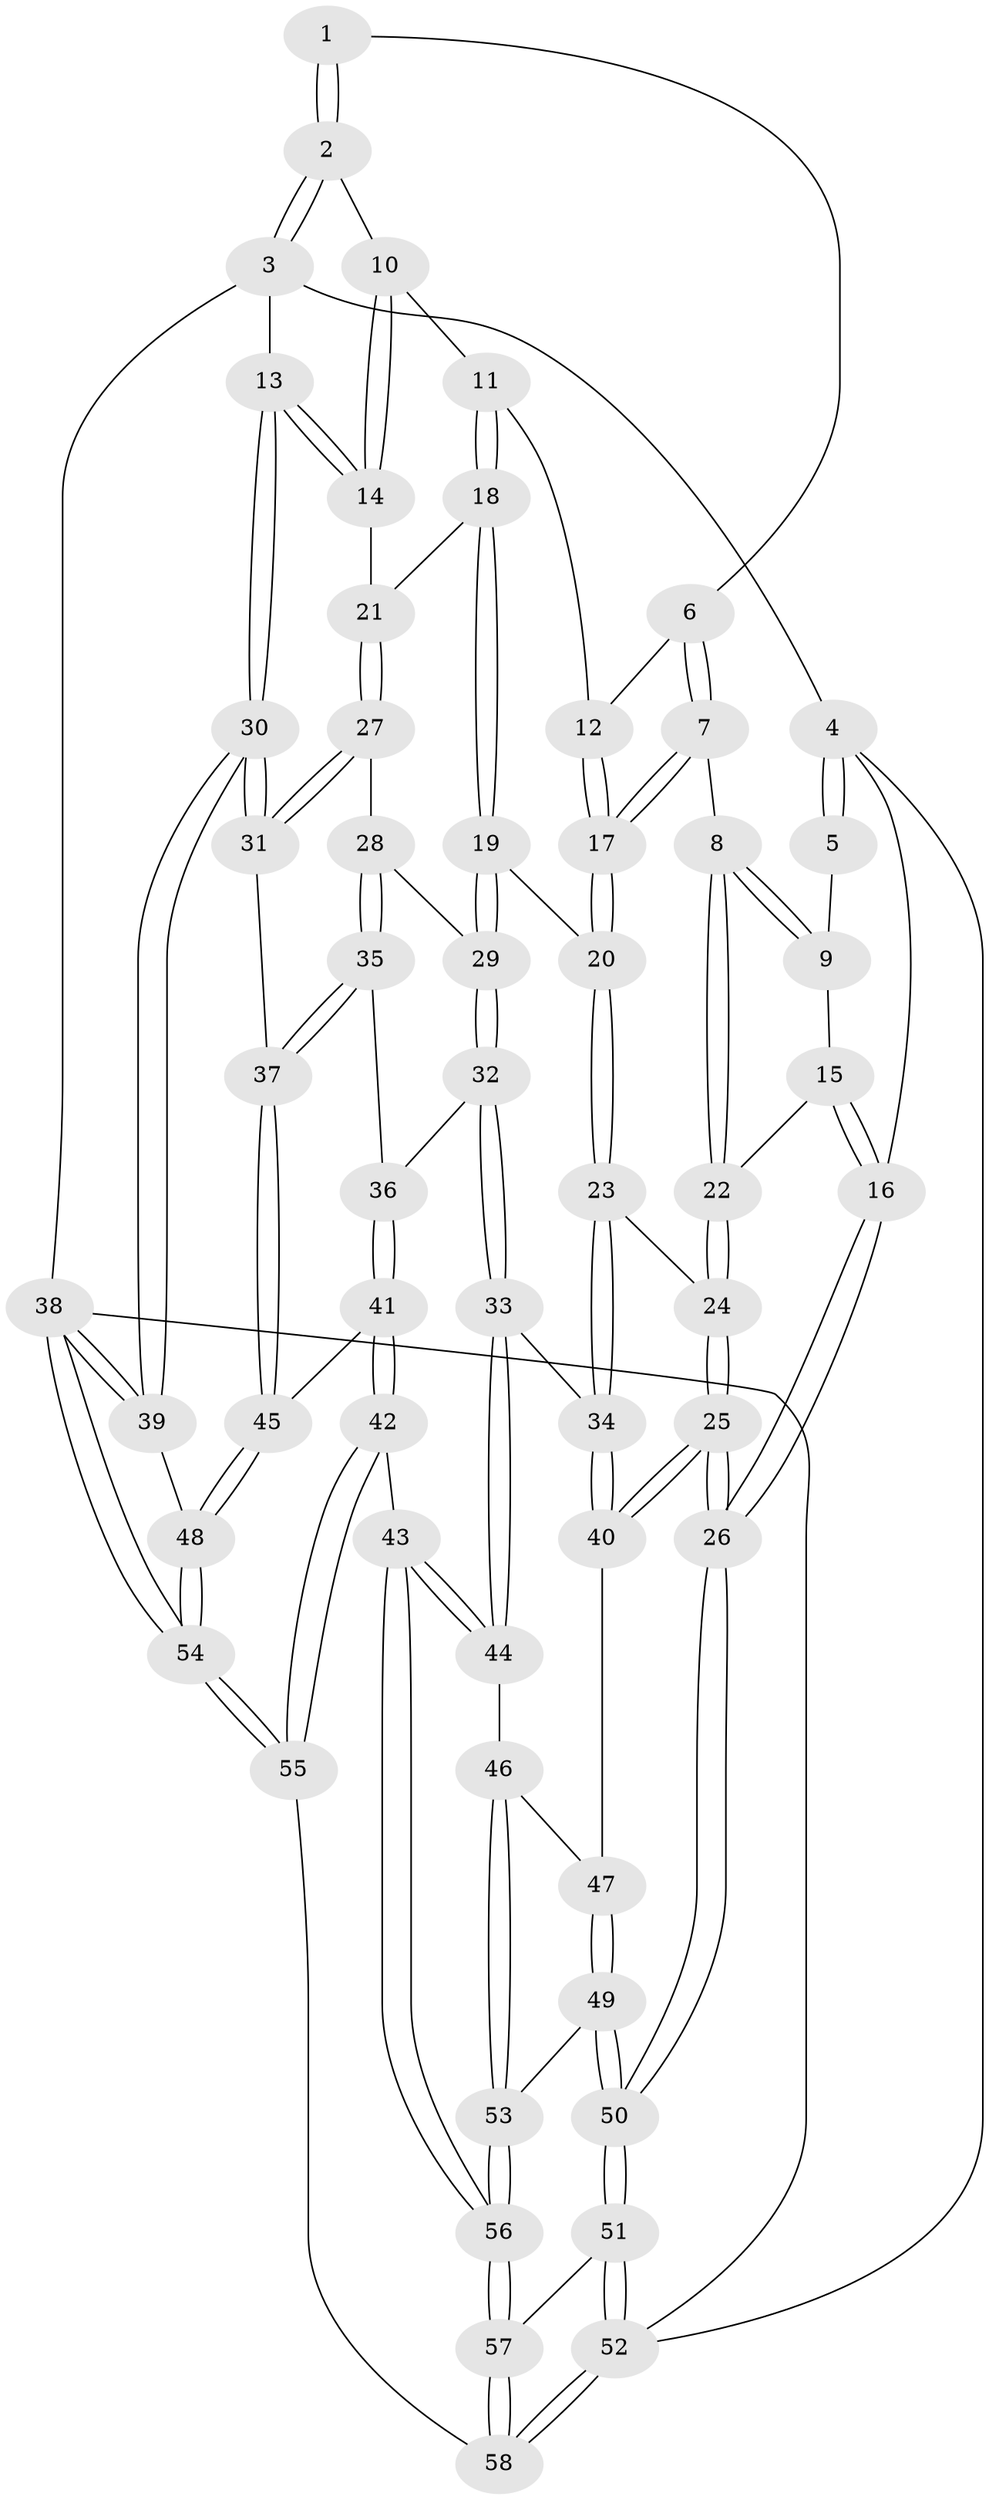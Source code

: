 // Generated by graph-tools (version 1.1) at 2025/38/03/09/25 02:38:22]
// undirected, 58 vertices, 142 edges
graph export_dot {
graph [start="1"]
  node [color=gray90,style=filled];
  1 [pos="+0.46366258783285225+0"];
  2 [pos="+0.8486239359800887+0"];
  3 [pos="+1+0"];
  4 [pos="+0+0"];
  5 [pos="+0.08628684506591379+0"];
  6 [pos="+0.45843440594542373+0"];
  7 [pos="+0.34755644419216614+0.1678769304419816"];
  8 [pos="+0.3332479236125194+0.1683861072336003"];
  9 [pos="+0.14366267885219852+0.012501883215013358"];
  10 [pos="+0.7512267622265687+0"];
  11 [pos="+0.6417996006271427+0.15680325789032928"];
  12 [pos="+0.5689665354909861+0.0942475983584716"];
  13 [pos="+1+0.23760984384789718"];
  14 [pos="+0.861916219095918+0.2391404790224456"];
  15 [pos="+0.05646835618635089+0.17201440883174657"];
  16 [pos="+0+0.28042116186641985"];
  17 [pos="+0.3578316314966708+0.17623267281575752"];
  18 [pos="+0.6433045274112822+0.204205683289022"];
  19 [pos="+0.46308971953980677+0.28836595989471253"];
  20 [pos="+0.4576505437850053+0.2873249573555784"];
  21 [pos="+0.7369990048366187+0.27829645124211416"];
  22 [pos="+0.19484084075533734+0.28253444575685116"];
  23 [pos="+0.3172279890375188+0.46267157824007743"];
  24 [pos="+0.19091915553291933+0.3086924474698646"];
  25 [pos="+0+0.5363303297196275"];
  26 [pos="+0+0.5551413636098784"];
  27 [pos="+0.7166586520555894+0.4356918923248549"];
  28 [pos="+0.583320287878948+0.44014784985305955"];
  29 [pos="+0.5434985803160569+0.4152780785619321"];
  30 [pos="+1+0.5561383408001278"];
  31 [pos="+0.7979189937957639+0.5577860013299384"];
  32 [pos="+0.402237003362109+0.5412261822441111"];
  33 [pos="+0.35946430862707396+0.5432981080791712"];
  34 [pos="+0.31551397742318144+0.4955923736130305"];
  35 [pos="+0.5465992566150472+0.5595733064918351"];
  36 [pos="+0.5245608894267589+0.5816538259825109"];
  37 [pos="+0.775760257718196+0.5834758050552963"];
  38 [pos="+1+1"];
  39 [pos="+1+0.5569494779892207"];
  40 [pos="+0.12058185184683419+0.5595522139254789"];
  41 [pos="+0.5516038313786975+0.6840884420593544"];
  42 [pos="+0.43695712841108053+0.7973713555592671"];
  43 [pos="+0.3945651091595064+0.7709062757504923"];
  44 [pos="+0.35353720145937495+0.7238732467313411"];
  45 [pos="+0.7149261534426299+0.6896813113041139"];
  46 [pos="+0.27278835168828386+0.7245258461175504"];
  47 [pos="+0.22670691344429592+0.6980254177924965"];
  48 [pos="+0.7573841844722174+0.9980082979868138"];
  49 [pos="+0.08145490948805909+0.7692681840551027"];
  50 [pos="+0+0.7532325491710851"];
  51 [pos="+0+0.8567606688785306"];
  52 [pos="+0+1"];
  53 [pos="+0.19452238831356955+0.8088038478452865"];
  54 [pos="+0.7265398252381152+1"];
  55 [pos="+0.5594763595488963+1"];
  56 [pos="+0.21431426368303+0.9021126600635204"];
  57 [pos="+0.2135652627053475+0.9044905592821469"];
  58 [pos="+0.3104324203893171+1"];
  1 -- 2;
  1 -- 2;
  1 -- 6;
  2 -- 3;
  2 -- 3;
  2 -- 10;
  3 -- 4;
  3 -- 13;
  3 -- 38;
  4 -- 5;
  4 -- 5;
  4 -- 16;
  4 -- 52;
  5 -- 9;
  6 -- 7;
  6 -- 7;
  6 -- 12;
  7 -- 8;
  7 -- 17;
  7 -- 17;
  8 -- 9;
  8 -- 9;
  8 -- 22;
  8 -- 22;
  9 -- 15;
  10 -- 11;
  10 -- 14;
  10 -- 14;
  11 -- 12;
  11 -- 18;
  11 -- 18;
  12 -- 17;
  12 -- 17;
  13 -- 14;
  13 -- 14;
  13 -- 30;
  13 -- 30;
  14 -- 21;
  15 -- 16;
  15 -- 16;
  15 -- 22;
  16 -- 26;
  16 -- 26;
  17 -- 20;
  17 -- 20;
  18 -- 19;
  18 -- 19;
  18 -- 21;
  19 -- 20;
  19 -- 29;
  19 -- 29;
  20 -- 23;
  20 -- 23;
  21 -- 27;
  21 -- 27;
  22 -- 24;
  22 -- 24;
  23 -- 24;
  23 -- 34;
  23 -- 34;
  24 -- 25;
  24 -- 25;
  25 -- 26;
  25 -- 26;
  25 -- 40;
  25 -- 40;
  26 -- 50;
  26 -- 50;
  27 -- 28;
  27 -- 31;
  27 -- 31;
  28 -- 29;
  28 -- 35;
  28 -- 35;
  29 -- 32;
  29 -- 32;
  30 -- 31;
  30 -- 31;
  30 -- 39;
  30 -- 39;
  31 -- 37;
  32 -- 33;
  32 -- 33;
  32 -- 36;
  33 -- 34;
  33 -- 44;
  33 -- 44;
  34 -- 40;
  34 -- 40;
  35 -- 36;
  35 -- 37;
  35 -- 37;
  36 -- 41;
  36 -- 41;
  37 -- 45;
  37 -- 45;
  38 -- 39;
  38 -- 39;
  38 -- 54;
  38 -- 54;
  38 -- 52;
  39 -- 48;
  40 -- 47;
  41 -- 42;
  41 -- 42;
  41 -- 45;
  42 -- 43;
  42 -- 55;
  42 -- 55;
  43 -- 44;
  43 -- 44;
  43 -- 56;
  43 -- 56;
  44 -- 46;
  45 -- 48;
  45 -- 48;
  46 -- 47;
  46 -- 53;
  46 -- 53;
  47 -- 49;
  47 -- 49;
  48 -- 54;
  48 -- 54;
  49 -- 50;
  49 -- 50;
  49 -- 53;
  50 -- 51;
  50 -- 51;
  51 -- 52;
  51 -- 52;
  51 -- 57;
  52 -- 58;
  52 -- 58;
  53 -- 56;
  53 -- 56;
  54 -- 55;
  54 -- 55;
  55 -- 58;
  56 -- 57;
  56 -- 57;
  57 -- 58;
  57 -- 58;
}
